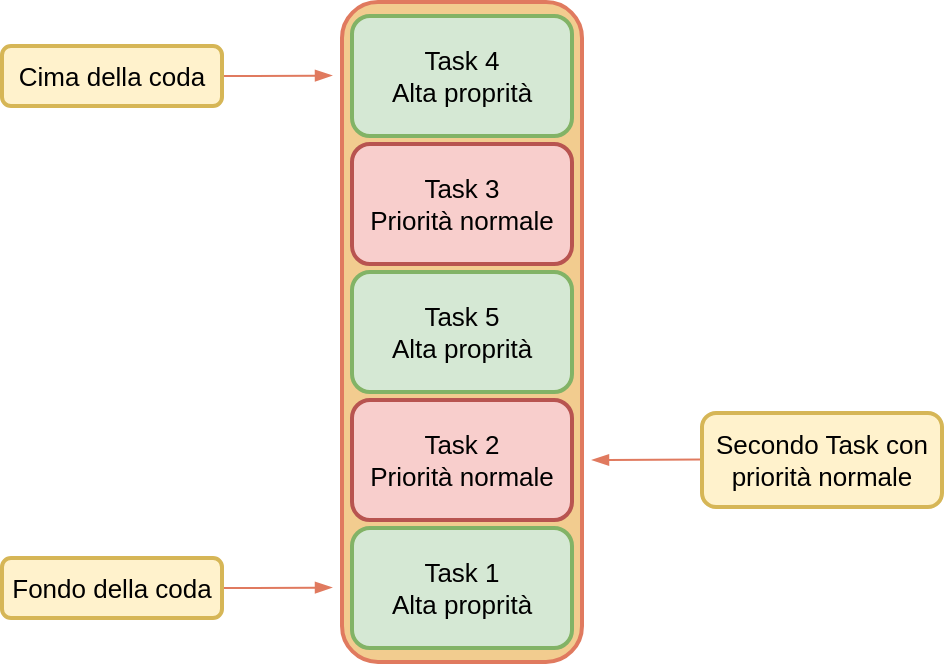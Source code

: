 <mxfile version="17.2.4" type="device"><diagram id="035JO3ccaNDtCp7h_XIC" name="Page-1"><mxGraphModel dx="441" dy="318" grid="1" gridSize="10" guides="1" tooltips="1" connect="1" arrows="1" fold="1" page="1" pageScale="1" pageWidth="1169" pageHeight="827" background="#FFFFFF" math="0" shadow="0"><root><mxCell id="0"/><mxCell id="1" parent="0"/><mxCell id="vyVLtG7gBsPW2OVtdYMS-1" value="" style="rounded=1;whiteSpace=wrap;html=1;strokeWidth=2;fillColor=#F2CC8F;strokeColor=#E07A5F;fontColor=#393C56;" vertex="1" parent="1"><mxGeometry x="700" y="259" width="120" height="330" as="geometry"/></mxCell><mxCell id="vyVLtG7gBsPW2OVtdYMS-2" value="&lt;font color=&quot;#000000&quot; style=&quot;font-size: 13px&quot;&gt;Task 2&lt;br&gt;Priorità normale&lt;/font&gt;" style="rounded=1;whiteSpace=wrap;html=1;fillColor=#f8cecc;strokeWidth=2;strokeColor=#b85450;" vertex="1" parent="1"><mxGeometry x="705" y="458" width="110" height="60" as="geometry"/></mxCell><mxCell id="vyVLtG7gBsPW2OVtdYMS-3" value="&lt;span style=&quot;color: rgb(0 , 0 , 0) ; font-size: 13px&quot;&gt;Task 5&lt;br&gt;Alta proprità&lt;/span&gt;" style="rounded=1;whiteSpace=wrap;html=1;fillColor=#d5e8d4;strokeWidth=2;strokeColor=#82b366;" vertex="1" parent="1"><mxGeometry x="705" y="394" width="110" height="60" as="geometry"/></mxCell><mxCell id="vyVLtG7gBsPW2OVtdYMS-4" value="&lt;span style=&quot;color: rgb(0 , 0 , 0) ; font-size: 13px&quot;&gt;Task 3&lt;/span&gt;&lt;br style=&quot;color: rgb(0 , 0 , 0) ; font-size: 13px&quot;&gt;&lt;span style=&quot;color: rgb(0 , 0 , 0) ; font-size: 13px&quot;&gt;Priorità normale&lt;/span&gt;" style="rounded=1;whiteSpace=wrap;html=1;fillColor=#f8cecc;strokeWidth=2;strokeColor=#b85450;" vertex="1" parent="1"><mxGeometry x="705" y="330" width="110" height="60" as="geometry"/></mxCell><mxCell id="vyVLtG7gBsPW2OVtdYMS-6" value="&lt;span style=&quot;color: rgb(0 , 0 , 0) ; font-size: 13px&quot;&gt;Task 4&lt;/span&gt;&lt;br style=&quot;color: rgb(0 , 0 , 0) ; font-size: 13px&quot;&gt;&lt;span style=&quot;color: rgb(0 , 0 , 0) ; font-size: 13px&quot;&gt;Alta proprità&lt;/span&gt;" style="rounded=1;whiteSpace=wrap;html=1;fillColor=#d5e8d4;strokeWidth=2;strokeColor=#82b366;" vertex="1" parent="1"><mxGeometry x="705" y="266" width="110" height="60" as="geometry"/></mxCell><mxCell id="vyVLtG7gBsPW2OVtdYMS-7" value="&lt;span style=&quot;color: rgb(0 , 0 , 0) ; font-size: 13px&quot;&gt;Task 1&lt;br&gt;Alta proprità&lt;/span&gt;" style="rounded=1;whiteSpace=wrap;html=1;fillColor=#d5e8d4;strokeWidth=2;strokeColor=#82b366;" vertex="1" parent="1"><mxGeometry x="705" y="522" width="110" height="60" as="geometry"/></mxCell><mxCell id="vyVLtG7gBsPW2OVtdYMS-8" value="" style="endArrow=blockThin;html=1;rounded=1;sketch=0;fontFamily=Helvetica;fontSize=13;fontColor=#000000;strokeColor=#E07A5F;fillColor=#F2CC8F;curved=0;endFill=1;" edge="1" parent="1"><mxGeometry width="50" height="50" relative="1" as="geometry"><mxPoint x="640" y="296" as="sourcePoint"/><mxPoint x="695" y="295.8" as="targetPoint"/></mxGeometry></mxCell><mxCell id="vyVLtG7gBsPW2OVtdYMS-10" value="&lt;font color=&quot;#000000&quot;&gt;Cima della coda&lt;/font&gt;" style="rounded=1;whiteSpace=wrap;html=1;sketch=0;fontFamily=Helvetica;fontSize=13;strokeWidth=2;fillColor=#fff2cc;strokeColor=#d6b656;" vertex="1" parent="1"><mxGeometry x="530" y="281" width="110" height="30" as="geometry"/></mxCell><mxCell id="vyVLtG7gBsPW2OVtdYMS-11" value="" style="endArrow=blockThin;html=1;rounded=1;sketch=0;fontFamily=Helvetica;fontSize=13;fontColor=#000000;strokeColor=#E07A5F;fillColor=#F2CC8F;curved=0;endFill=1;" edge="1" parent="1"><mxGeometry width="50" height="50" relative="1" as="geometry"><mxPoint x="640" y="552" as="sourcePoint"/><mxPoint x="695" y="551.8" as="targetPoint"/></mxGeometry></mxCell><mxCell id="vyVLtG7gBsPW2OVtdYMS-12" value="&lt;font color=&quot;#000000&quot;&gt;Fondo della coda&lt;/font&gt;" style="rounded=1;whiteSpace=wrap;html=1;sketch=0;fontFamily=Helvetica;fontSize=13;strokeWidth=2;fillColor=#fff2cc;strokeColor=#d6b656;" vertex="1" parent="1"><mxGeometry x="530" y="537" width="110" height="30" as="geometry"/></mxCell><mxCell id="vyVLtG7gBsPW2OVtdYMS-14" value="" style="endArrow=blockThin;html=1;rounded=1;sketch=0;fontFamily=Helvetica;fontSize=13;fontColor=#000000;strokeColor=#E07A5F;fillColor=#F2CC8F;curved=0;endFill=1;" edge="1" parent="1"><mxGeometry width="50" height="50" relative="1" as="geometry"><mxPoint x="880" y="487.8" as="sourcePoint"/><mxPoint x="825" y="488" as="targetPoint"/></mxGeometry></mxCell><mxCell id="vyVLtG7gBsPW2OVtdYMS-13" value="&lt;font color=&quot;#000000&quot;&gt;Secondo Task con priorità normale&lt;/font&gt;" style="rounded=1;whiteSpace=wrap;html=1;sketch=0;fontFamily=Helvetica;fontSize=13;strokeWidth=2;fillColor=#fff2cc;strokeColor=#d6b656;" vertex="1" parent="1"><mxGeometry x="880" y="464.5" width="120" height="47" as="geometry"/></mxCell></root></mxGraphModel></diagram></mxfile>